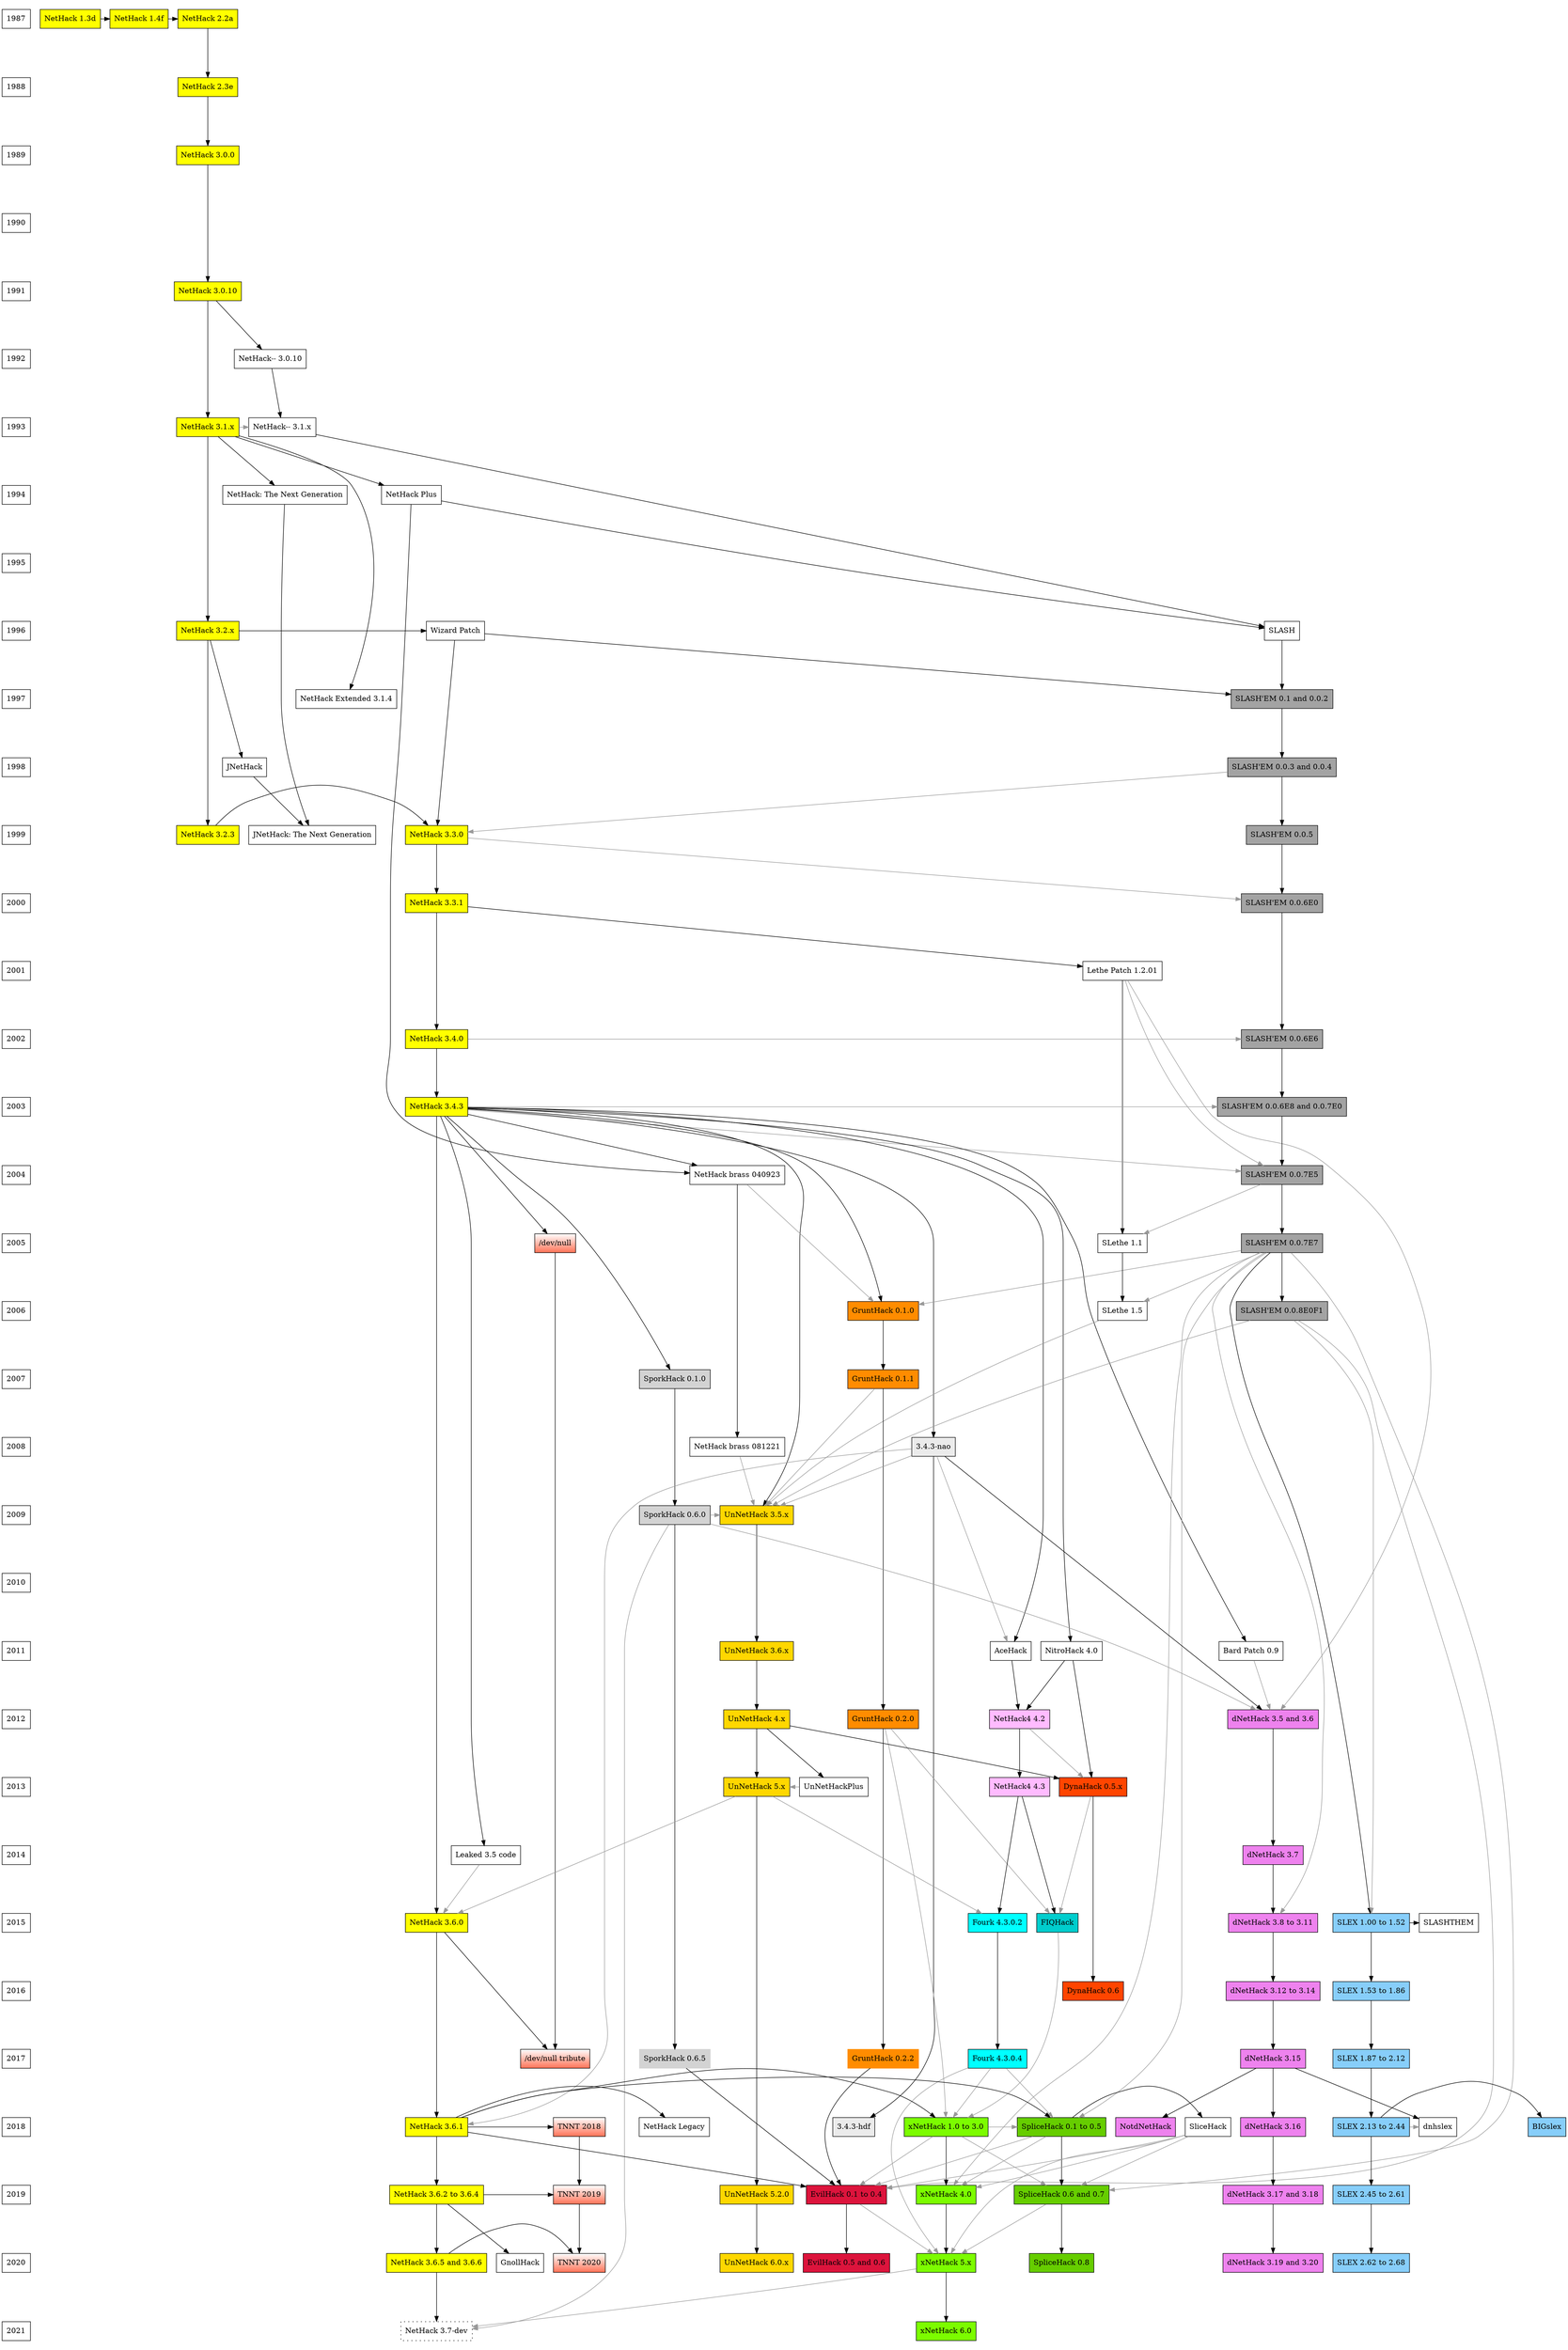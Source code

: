 /* Timeline of all NetHack variants, organized by date.
 *
 * A solid line represents a direct derivation; a dashed line represents
 * inspiration or a smaller group of features copied over.
 *
 * Yellow boxes represent vanilla; white boxes represent abandoned, obsoleted,
 * or fringe variants; various other colors denote active or at least
 * maintained variants.
 *
 * If a variant has more than one release in a year, they are generally merged
 * to avoid having to put two adjacent nodes for the same thing.
 *
 * Also, some releases might be skipped if nothing interesting happened with
 * that node.
 *
 * This graph is not very good at displaying rolling releases that don't have
 * tagged versions; in particular, 3.4.3-nao is a long running one. Variants
 * are marked as unversioned if they don't have clear version numbers (such as
 * FIQHack), or are new in the current year, or were abandoned after one
 * release and only ever had one version.
 *
 * The rules of thumb for whether a current variant should be included on this
 * graph are generally: it should be playable on a server, it should have had
 * at least one release, and it should not be a self-proclaimed joke variant.
 * It's up for some debate what happens if a variant is abandoned, then picked
 * back up by someone else and development and releases resume. Currently these
 * are rendered with a border of their fill color (i.e. no border).
 *
 * Original for UnNetHack by Patric Mueller (bhaak).
 * Updated to reflect changes since 2009 and all other variants by aosdict.
 */

digraph unix {
/* experimental */
/* splines="ortho"; */

ratio=1.50;

        node [shape=rect, style=filled, fillcolor=white];

	1987 [shape=rect];
	1988 [shape=rect];
	1989 [shape=rect];
	1990 [shape=rect];
	1991 [shape=rect];
	1992 [shape=rect];
	1993 [shape=rect];
	1994 [shape=rect];
	1995 [shape=rect];
	1996 [shape=rect];
	1997 [shape=rect];
	1998 [shape=rect];
	1999 [shape=rect];
	2000 [shape=rect];
	2001 [shape=rect];
	2002 [shape=rect];
	2003 [shape=rect];
	2004 [shape=rect];
	2005 [shape=rect];
	2006 [shape=rect];
	2007 [shape=rect];
	2008 [shape=rect];
	2009 [shape=rect];
	2010 [shape=rect];
	2011 [shape=rect];
	2012 [shape=rect];
	2013 [shape=rect];
	2014 [shape=rect];
	2015 [shape=rect];
	2016 [shape=rect];
	2017 [shape=rect];
	2018 [shape=rect];
	2019 [shape=rect];
	2020 [shape=rect];
	2021 [shape=rect];

        /* Arrows in this section are for formatting only and should all be
         * marked invisible, conveying no semantic information about the
         * variants. Beware of cascading effects from GraphViz subsequently
         * messing up the graph in other places after applying a constraint here.
         * If there *is* already a real relationship between two of the nodes
         * on the same level, be sure to omit any invisible arrows here, since
         * they will mess up the actually rendering arrows, and the relationship
         * will be preserved anyway. */
        {rank=same; 1987 "NetHack 1.3d" "NetHack 1.4f" "NetHack 2.2a" ;}
        {rank=same; 1988 "NetHack 2.3e" ;}
        {rank=same; 1989 "NetHack 3.0.0" ;}
        {rank=same; 1990 ;}
        {rank=same; 1991 "NetHack 3.0.10" ;}
        {rank=same; 1992 "NetHack-- 3.0.10" ;}
        {rank=same; 1993 "NetHack 3.1.x" "NetHack-- 3.1.x" ;}
        {rank=same; 1994 "NetHack Plus" "NetHack: The Next Generation" ;}
        {rank=same; 1995 ;}
        {rank=same; 1996 "NetHack 3.2.x" "SLASH" "Wizard Patch" ;}
        {rank=same; 1997 "NetHack Extended 3.1.4" "SLASH'EM 0.1 and 0.0.2" ;}
        {rank=same; 1998 "JNetHack" "SLASH'EM 0.0.3 and 0.0.4" ;}
        {rank=same; 1999 "NetHack 3.2.3" "NetHack 3.3.0" "JNetHack: The Next Generation" "SLASH'EM 0.0.5" ;}
        {rank=same; 2000 "NetHack 3.3.1" "SLASH'EM 0.0.6E0" ;}
        {rank=same; 2001 "Lethe Patch 1.2.01" ;}
        {rank=same; 2002 "NetHack 3.4.0" "SLASH'EM 0.0.6E6"  ;}
        {rank=same; 2003 "NetHack 3.4.3" "SLASH'EM 0.0.6E8 and 0.0.7E0" ;}
        {rank=same; 2004 "NetHack brass 040923" "SLASH'EM 0.0.7E5" ;}
        {rank=same; 2005 "/dev/null" "SLASH'EM 0.0.7E7" "SLethe 1.1" ;}
        {rank=same; 2006 "GruntHack 0.1.0" "SLASH'EM 0.0.8E0F1" "SLethe 1.5" ;}
        {rank=same; 2007 "SporkHack 0.1.0" "GruntHack 0.1.1" ;}
        {rank=same; 2008 "NetHack brass 081221" "3.4.3-nao";}
        {rank=same; 2009 "UnNetHack 3.5.x" "SporkHack 0.6.0";}
        {rank=same; 2011 "UnNetHack 3.6.x" "AceHack" "NitroHack 4.0" "Bard Patch 0.9" ;}
        {rank=same; 2012 "NetHack4 4.2" "GruntHack 0.2.0" "UnNetHack 4.x" "dNetHack 3.5 and 3.6" ;}
        {rank=same; 2013 "NetHack4 4.3" "DynaHack 0.5.x" "UnNetHack 5.x" "UnNetHackPlus" ;}
        {rank=same; 2014 "Leaked 3.5 code" "dNetHack 3.7" ;}
        {rank=same; 2015 "NetHack 3.6.0" "FIQHack" "Fourk 4.3.0.2" "dNetHack 3.8 to 3.11" "SLEX 1.00 to 1.52" "SLASHTHEM" ;}
        {rank=same; 2016 "dNetHack 3.12 to 3.14" "DynaHack 0.6" "SLEX 1.53 to 1.86" ;}
        {rank=same; 2017 "SporkHack 0.6.5" "GruntHack 0.2.2" "Fourk 4.3.0.4" "dNetHack 3.15" "SLEX 1.87 to 2.12" "/dev/null tribute";}
        {rank=same; 2018 "NetHack 3.6.1" "3.4.3-hdf" "xNetHack 1.0 to 3.0" "SpliceHack 0.1 to 0.5" "TNNT 2018" "SliceHack" "NotdNetHack" "dNetHack 3.16" "SLEX 2.13 to 2.44" "dnhslex" "BIGslex" "NetHack Legacy" ;}
        {rank=same; 2019 "NetHack 3.6.2 to 3.6.4" "xNetHack 4.0" "SpliceHack 0.6 and 0.7" "EvilHack 0.1 to 0.4" "TNNT 2019" "UnNetHack 5.2.0" "dNetHack 3.17 and 3.18" "SLEX 2.45 to 2.61";}
        {rank=same; 2020 "NetHack 3.6.5 and 3.6.6" "TNNT 2020" "xNetHack 5.x" "SpliceHack 0.8" "EvilHack 0.5 and 0.6" "dNetHack 3.19 and 3.20" "UnNetHack 6.0.x" "SLEX 2.62 to 2.68" "GnollHack" ;}
        {rank=same; 2021 "NetHack 3.7-dev" "xNetHack 6.0" ;}

	/* NetHack */
        /* increment group number when there is more than one version in a year */
	"NetHack 1.3d" -> "NetHack 1.4f" -> "NetHack 2.2a" -> "NetHack 2.3e" -> "NetHack 3.0.0" -> "NetHack 3.0.10" -> "NetHack 3.1.x" -> "NetHack 3.2.x" -> "NetHack 3.2.3" -> "NetHack 3.3.0" -> "NetHack 3.3.1" -> "NetHack 3.4.0" -> "NetHack 3.4.3" -> "NetHack 3.6.0" -> "NetHack 3.6.1" -> "NetHack 3.6.2 to 3.6.4" -> "NetHack 3.6.5 and 3.6.6" -> "NetHack 3.7-dev" [weight=10];
        "NetHack 3.4.3" -> "Leaked 3.5 code"
        "Leaked 3.5 code" -> "NetHack 3.6.0" [color=gray60];
	"NetHack 1.3d" [fillcolor="yellow"];
	"NetHack 1.4f" [fillcolor="yellow"];
	"NetHack 2.2a" [group=vanilla1, fillcolor="yellow"];
	"NetHack 2.3e" [group=vanilla1, fillcolor="yellow"];
	"NetHack 3.0.0" [group=vanilla1, fillcolor="yellow"];
	"NetHack 3.0.10" [group=vanilla1, fillcolor="yellow"];
	"NetHack 3.1.x" [group=vanilla1, fillcolor="yellow"];
	"NetHack 3.2.x" [group=vanilla1, fillcolor="yellow"];
	"NetHack 3.2.3" [group=vanilla1, fillcolor="yellow"];
	"NetHack 3.3.0" [group=vanilla2, fillcolor="yellow"];
	"NetHack 3.3.1" [group=vanilla2, fillcolor="yellow"];
	"NetHack 3.4.0" [group=vanilla2,fillcolor="yellow"];
	"NetHack 3.4.3" [group=vanilla2, fillcolor="yellow"];
	"NetHack 3.6.0" [group=vanilla2, fillcolor="yellow"];
	"NetHack 3.6.1" [group=vanilla2, fillcolor="yellow"];
	"NetHack 3.6.2 to 3.6.4" [group=vanilla2, fillcolor="yellow"];
        "NetHack 3.6.5 and 3.6.6" [group=vanilla2, fillcolor="yellow"];
        "NetHack 3.7-dev" [fillcolor="yellow", style="dotted"];

	/* NetHack: The Next Generation */
	"NetHack 3.1.x" -> "NetHack: The Next Generation";

        /* NetHack Extended */
        "NetHack 3.1.x" -> "NetHack Extended 3.1.4";

        /* JNetHack */
        "NetHack 3.2.x" -> "JNetHack";
        "JNetHack" -> "JNetHack: The Next Generation";
        "NetHack: The Next Generation" -> "JNetHack: The Next Generation";

	/* nethackwiki.com/wiki/NetHack-- */
	"NetHack 3.0.10" -> "NetHack-- 3.0.10";
	"NetHack-- 3.0.10" -> "NetHack-- 3.1.x";
	"NetHack 3.1.x" -> "NetHack-- 3.1.x" [color=gray60];

	/* nethack.wikia.com/wiki/NetHack_Plus */
	"NetHack 3.1.x" -> "NetHack Plus";

	/* SLASH V1 - V6,  slashem/dat/history */
	"NetHack-- 3.1.x" -> "SLASH";
	"NetHack Plus" -> "SLASH";
        "SLASH" [group=slash];

	/* Wizard Patch */
	"NetHack 3.2.x" -> "Wizard Patch";
	"Wizard Patch" -> "NetHack 3.3.0";
	"Wizard Patch" -> "SLASH'EM 0.1 and 0.0.2";

	/* SLASH EM */
	"SLASH" -> "SLASH'EM 0.1 and 0.0.2";
	"NetHack 3.3.0" -> "SLASH'EM 0.0.6E0" [color=gray60];
	"NetHack 3.4.0" -> "SLASH'EM 0.0.6E6" [color=gray60];
	"NetHack 3.4.3" -> "SLASH'EM 0.0.6E8 and 0.0.7E0" [color=gray60];
	"NetHack 3.4.3" -> "SLASH'EM 0.0.7E5" [color=gray60];
        "SLASH'EM 0.0.3 and 0.0.4" -> "NetHack 3.3.0" [color=gray60];
	"SLASH'EM 0.1 and 0.0.2" -> "SLASH'EM 0.0.3 and 0.0.4" -> "SLASH'EM 0.0.5" -> "SLASH'EM 0.0.6E0" -> "SLASH'EM 0.0.6E6" ->  "SLASH'EM 0.0.6E8 and 0.0.7E0" -> "SLASH'EM 0.0.7E5" -> "SLASH'EM 0.0.7E7" -> "SLASH'EM 0.0.8E0F1";
	"SLASH'EM 0.1 and 0.0.2"  [group=slash, fillcolor=gray64];
	"SLASH'EM 0.0.3 and 0.0.4"  [group=slash, fillcolor=gray64];
	"SLASH'EM 0.0.5"  [group=slash, fillcolor=gray64];
	"SLASH'EM 0.0.6E0"  [group=slash, fillcolor=gray64];
	"SLASH'EM 0.0.6E6"  [group=slash, fillcolor=gray64];
	"SLASH'EM 0.0.6E8 and 0.0.7E0"  [group=slash, fillcolor=gray64];
	"SLASH'EM 0.0.7E5"  [group=slash, fillcolor=gray64];
	"SLASH'EM 0.0.7E7"  [group=slash, fillcolor=gray64];
	"SLASH'EM 0.0.8E0F1" [group=slash, fillcolor=gray64];

        /* NAO - alt.org/nethack */
        "NetHack 3.4.3" -> "3.4.3-nao";
        "3.4.3-nao" -> "NetHack 3.6.1" [color=gray60];
        "3.4.3-nao" [fillcolor="gray92"];

        /* HDF - hardfought.org server builds */
        "3.4.3-nao" -> "3.4.3-hdf";
        "3.4.3-hdf" [fillcolor="gray92"]

        /* devnull tournament */
        "NetHack 3.4.3" -> "/dev/null";
        "/dev/null" -> "/dev/null tribute";
        "NetHack 3.6.0" -> "/dev/null tribute";
        "/dev/null" [group=tournament, fillcolor="white:coral1", gradientangle=270]
        "/dev/null tribute" [group=tournament, fillcolor="white:coral1", gradientangle=270]

        /* The November NetHack Tournament */
        "NetHack 3.6.1" -> "TNNT 2018";
        "NetHack 3.6.2 to 3.6.4" -> "TNNT 2019";
        "NetHack 3.6.5 and 3.6.6" -> "TNNT 2020";
        "TNNT 2018" -> "TNNT 2019" -> "TNNT 2020";
        "TNNT 2018" [group=tournament, fillcolor="white:coral1", gradientangle=270]
        "TNNT 2019" [group=tournament, fillcolor="white:coral1", gradientangle=270]
        "TNNT 2020" [group=tournament, fillcolor="white:coral1", gradientangle=270]

	/* GruntHack */
	"NetHack 3.4.3" -> "GruntHack 0.1.0";
        "SLASH'EM 0.0.7E7" -> "GruntHack 0.1.0" [color=gray60];
        "NetHack brass 040923" -> "GruntHack 0.1.0" [color=gray60];
	"GruntHack 0.1.0" -> "GruntHack 0.1.1";
        "GruntHack 0.1.1" -> "GruntHack 0.2.0";
        "GruntHack 0.2.0" -> "GruntHack 0.2.2";
	"GruntHack 0.1.0" [group=gh, fillcolor=darkorange];
	"GruntHack 0.1.1" [group=gh, fillcolor=darkorange];
        "GruntHack 0.2.0" [group=gh, fillcolor=darkorange];
        "GruntHack 0.2.2" [group=gh, fillcolor=darkorange, color=darkorange];

	/* SporkHack */
	"NetHack 3.4.3" -> "SporkHack 0.1.0";
	"SporkHack 0.6.0" -> "NetHack 3.7-dev" [color=gray60];
	"SporkHack 0.1.0" -> "SporkHack 0.6.0";
	"SporkHack 0.6.0" -> "SporkHack 0.6.5";
        "SporkHack 0.1.0" [group=spork, fillcolor=lightgray];
        "SporkHack 0.6.0" [group=spork, fillcolor=lightgray];
        "SporkHack 0.6.5" [group=spork, fillcolor=lightgray, color=lightgray];

	/* NetHack brass www.maroon.dti.ne.jp/youkan/nethack/index_e.html */
	"NetHack 3.4.3" -> "NetHack brass 040923";
	"NetHack Plus" -> "NetHack brass 040923";
	"NetHack brass 040923" -> "NetHack brass 081221";
	"NetHack brass 040923" [group=brass];
        "NetHack brass 081221" [group=brass];

	/* Lethe Patch */
	"NetHack 3.3.1" -> "Lethe Patch 1.2.01";
	"Lethe Patch 1.2.01" -> "SLethe 1.1" -> "SLethe 1.5";
	"Lethe Patch 1.2.01" -> "SLASH'EM 0.0.7E5" [color=gray60];
        "SLASH'EM 0.0.7E5" -> "SLethe 1.1" [color=gray60];
        "SLASH'EM 0.0.7E7" -> "SLethe 1.5" [color=gray60];
        "Lethe Patch 1.2.01" [group=slethe]
        "SLethe 1.1" [group=slethe]
        "SLethe 1.5" [group=slethe]

	/* UnNetHack */
	"NetHack 3.4.3" -> "UnNetHack 3.5.x";
	"3.4.3-nao" -> "UnNetHack 3.5.x" [color=gray60];
	"SLASH'EM 0.0.8E0F1" -> "UnNetHack 3.5.x" [color=gray60];
	"NetHack brass 081221" -> "UnNetHack 3.5.x" [color=gray60];
	"GruntHack 0.1.1" -> "UnNetHack 3.5.x" [color=gray60];
	"SporkHack 0.6.0" -> "UnNetHack 3.5.x" [color=gray60];
	"SLethe 1.5" -> "UnNetHack 3.5.x" [color=gray60];
	"UnNetHackPlus" -> "UnNetHack 5.x" [color=gray60];
        "UnNetHack 3.5.x" -> "UnNetHack 3.6.x" -> "UnNetHack 4.x" -> "UnNetHack 5.x" -> "UnNetHack 5.2.0" -> "UnNetHack 6.0.x";
        "UnNetHack 5.x" -> "NetHack 3.6.0" [color=gray60];
	"UnNetHack 3.5.x" [group=un, fillcolor=gold];
	"UnNetHack 3.6.x" [group=un, fillcolor=gold];
	"UnNetHack 4.x" [group=un, fillcolor=gold];
	"UnNetHack 5.x" [group=un, fillcolor=gold];
	"UnNetHack 5.2.0" [group=un, fillcolor=gold];
        "UnNetHack 6.0.x" [group=un, fillcolor=gold];

        /* UnNetHackPlus */
        "UnNetHack 4.x" -> "UnNetHackPlus"

        /* Bard patch */
        "NetHack 3.4.3" -> "Bard Patch 0.9"

        /* dNetHack */
        "3.4.3-nao" -> "dNetHack 3.5 and 3.6" -> "dNetHack 3.7" -> "dNetHack 3.8 to 3.11" -> "dNetHack 3.12 to 3.14" -> "dNetHack 3.15" -> "dNetHack 3.16" -> "dNetHack 3.17 and 3.18" -> "dNetHack 3.19 and 3.20"
        "Bard Patch 0.9" -> "dNetHack 3.5 and 3.6" [color=gray60];
        "Lethe Patch 1.2.01" -> "dNetHack 3.5 and 3.6" [color=gray60];
        "SLASH'EM 0.0.7E7" -> "dNetHack 3.8 to 3.11" [color=gray60];
        "SporkHack 0.6.0" -> "dNetHack 3.5 and 3.6" [color=gray60];
        "dNetHack 3.5 and 3.6" [group=dnh, fillcolor=violet];
        "dNetHack 3.7" [group=dnh, fillcolor=violet];
        "dNetHack 3.8 to 3.11" [group=dnh, fillcolor=violet];
        "dNetHack 3.12 to 3.14" [group=dnh, fillcolor=violet];
        "dNetHack 3.15" [group=dnh, fillcolor=violet];
        "dNetHack 3.16" [group=dnh, fillcolor=violet];
        "dNetHack 3.17 and 3.18" [group=dnh, fillcolor=violet];
        "dNetHack 3.19 and 3.20" [group=dnh, fillcolor=violet];

        /* NotDNetHack */
        "dNetHack 3.15" -> "NotdNetHack"
        "NotdNetHack" [fillcolor=violet];

        /* AceHack */
        "NetHack 3.4.3" -> "AceHack"
        "3.4.3-nao" -> "AceHack" [color=gray60];

        /* Nitro and NetHack4 */
        "NetHack 3.4.3" -> "NitroHack 4.0"
        "NitroHack 4.0" -> "NetHack4 4.2"
        "AceHack" -> "NetHack4 4.2"
        "NetHack4 4.2" -> "NetHack4 4.3"
        "NetHack4 4.2" [group=nh4, fillcolor=plum1];
        "NetHack4 4.3" [group=nh4, fillcolor=plum1];

        /* Fourk */
        "NetHack4 4.3" -> "Fourk 4.3.0.2"
        "Fourk 4.3.0.2" -> "Fourk 4.3.0.4"
        "UnNetHack 5.x" -> "Fourk 4.3.0.2" [color=gray60];
        "Fourk 4.3.0.2" [group=fourk, fillcolor=cyan];
        "Fourk 4.3.0.4" [group=fourk, fillcolor=cyan];

        /* FIQHack */
        "NetHack4 4.3" -> "FIQHack"
        "GruntHack 0.2.0" -> "FIQHack" [color=gray60];
        "DynaHack 0.5.x" -> "FIQHack" [color=gray60];
        "FIQHack" [fillcolor=cyan3];

        /* DynaHack */
        "NitroHack 4.0" -> "DynaHack 0.5.x"
        "UnNetHack 4.x" -> "DynaHack 0.5.x"
        "NetHack4 4.2" -> "DynaHack 0.5.x" [color=gray60];
        "DynaHack 0.5.x" -> "DynaHack 0.6"
        "DynaHack 0.5.x" [group=dyn, fillcolor=orangered];
        "DynaHack 0.6" [group=dyn, fillcolor=orangered];

        /* SLEX and SLASHTHEM */
        "SLASH'EM 0.0.7E7" -> "SLEX 1.00 to 1.52"
        "SLASH'EM 0.0.8E0F1" -> "SLEX 1.00 to 1.52" [color=gray60];
        "SLEX 1.00 to 1.52" -> "SLEX 1.53 to 1.86"
        "SLEX 1.53 to 1.86" -> "SLEX 1.87 to 2.12"
        "SLEX 1.87 to 2.12" -> "SLEX 2.13 to 2.44"
        "SLEX 2.13 to 2.44" -> "SLEX 2.45 to 2.61"
        "SLEX 2.45 to 2.61" -> "SLEX 2.62 to 2.68"
        "SLEX 1.00 to 1.52" -> "SLASHTHEM"
        "SLEX 1.00 to 1.52" [group=slex, fillcolor=lightskyblue];
        "SLEX 1.53 to 1.86" [group=slex, fillcolor=lightskyblue];
        "SLEX 1.87 to 2.12" [group=slex, fillcolor=lightskyblue];
        "SLEX 2.13 to 2.44" [group=slex, fillcolor=lightskyblue];
        "SLEX 2.45 to 2.61" [group=slex, fillcolor=lightskyblue];
        "SLEX 2.62 to 2.68" [group=slex, fillcolor=lightskyblue];

        /* Amy, why */
        "SLEX 2.13 to 2.44" -> "dnhslex" [color=gray60];
        "dNetHack 3.15" -> "dnhslex";
        "SLEX 2.13 to 2.44" -> "BIGslex"
        "BIGslex" [fillcolor=lightskyblue];

        /* xNetHack */
        "NetHack 3.6.1" -> "xNetHack 1.0 to 3.0";
        "GruntHack 0.2.0" -> "xNetHack 1.0 to 3.0" [color=gray60];
        "Fourk 4.3.0.4" -> "xNetHack 1.0 to 3.0" [color=gray60];
        "FIQHack" -> "xNetHack 1.0 to 3.0" [color=gray60];
        "SLASH'EM 0.0.7E7" -> "xNetHack 4.0" [color=gray60];
        "SpliceHack 0.1 to 0.5" -> "xNetHack 4.0" [color=gray60];
        "SpliceHack 0.6 and 0.7" -> "xNetHack 5.x" [color=gray60];
        "SliceHack" -> "xNetHack 4.0" [color=gray60];
        "SliceHack" -> "xNetHack 5.x" [color=gray60];
        "EvilHack 0.1 to 0.4" -> "xNetHack 5.x" [color=gray60];
        "Fourk 4.3.0.4" -> "xNetHack 5.x" [color=gray60];
        "xNetHack 5.x" -> "NetHack 3.7-dev" [color=gray60];
        "xNetHack 1.0 to 3.0" -> "xNetHack 4.0" -> "xNetHack 5.x" -> "xNetHack 6.0";
        "xNetHack 1.0 to 3.0" [group=xnh, fillcolor=lawngreen];
        "xNetHack 4.0" [group=xnh, fillcolor=lawngreen];
        "xNetHack 5.x" [group=xnh, fillcolor=lawngreen];
        "xNetHack 6.0" [group=xnh, fillcolor=lawngreen];

        /* SpliceHack */
        "NetHack 3.6.1" -> "SpliceHack 0.1 to 0.5";
        "xNetHack 1.0 to 3.0" -> "SpliceHack 0.1 to 0.5" [color=gray60];
        "SLASH'EM 0.0.7E7" -> "SpliceHack 0.1 to 0.5" [color=gray60];
        "Fourk 4.3.0.4" -> "SpliceHack 0.1 to 0.5" [color=gray60];
        "xNetHack 1.0 to 3.0" -> "SpliceHack 0.6 and 0.7" [color=gray60];
        "SliceHack" -> "SpliceHack 0.6 and 0.7" [color=gray60];
        "SLASH'EM 0.0.7E7" -> "SpliceHack 0.6 and 0.7" [color=gray60];
        "SpliceHack 0.1 to 0.5" -> "SpliceHack 0.6 and 0.7" -> "SpliceHack 0.8";
        "SpliceHack 0.1 to 0.5" [group=spl, fillcolor=chartreuse3];
        "SpliceHack 0.6 and 0.7" [group=spl, fillcolor=chartreuse3];
        "SpliceHack 0.8" [group=spl, fillcolor=chartreuse3];

        /* Michael Searle's SliceHack */
        "SpliceHack 0.1 to 0.5" -> "SliceHack" [weight=10];

        /* K2's EvilHack */
        "NetHack 3.6.1" -> "EvilHack 0.1 to 0.4";
        "GruntHack 0.2.2" -> "EvilHack 0.1 to 0.4";
        "SporkHack 0.6.5" -> "EvilHack 0.1 to 0.4";
        "xNetHack 1.0 to 3.0" -> "EvilHack 0.1 to 0.4" [color=gray60];
        "SpliceHack 0.1 to 0.5" -> "EvilHack 0.1 to 0.4" [color=gray60];
        "SliceHack" -> "EvilHack 0.1 to 0.4" [color=gray60];
        "SLASH'EM 0.0.8E0F1" -> "EvilHack 0.1 to 0.4" [color=gray60];
        "EvilHack 0.1 to 0.4" -> "EvilHack 0.5 and 0.6";
        "EvilHack 0.1 to 0.4" [group=evil, fillcolor=crimson];
        "EvilHack 0.5 and 0.6" [group=evil, fillcolor=crimson];

        /* GnollHack */
        "NetHack 3.6.2 to 3.6.4" -> "GnollHack";

        /* NetHack Legacy */
        "NetHack 3.6.1" -> "NetHack Legacy";

        /* BrevisHack -- not released yet */
        /* "3.4.3-hdf" -> "BrevisHack"; */

	"1987" -> "1988" -> "1989" -> "1990" -> "1991" -> "1992" -> "1993" -> "1994" -> "1995" -> "1996" -> "1997" -> "1998" -> "1999" -> "2000" -> "2001" -> "2002" -> "2003" -> "2004" -> "2005" -> "2006" -> "2007" -> "2008" -> "2009" -> "2010" -> "2011" -> "2012" -> "2013" -> "2014" -> "2015" -> "2016" -> "2017" -> "2018" -> "2019" -> "2020" -> "2021" [shape=rect, style=invis];

}
